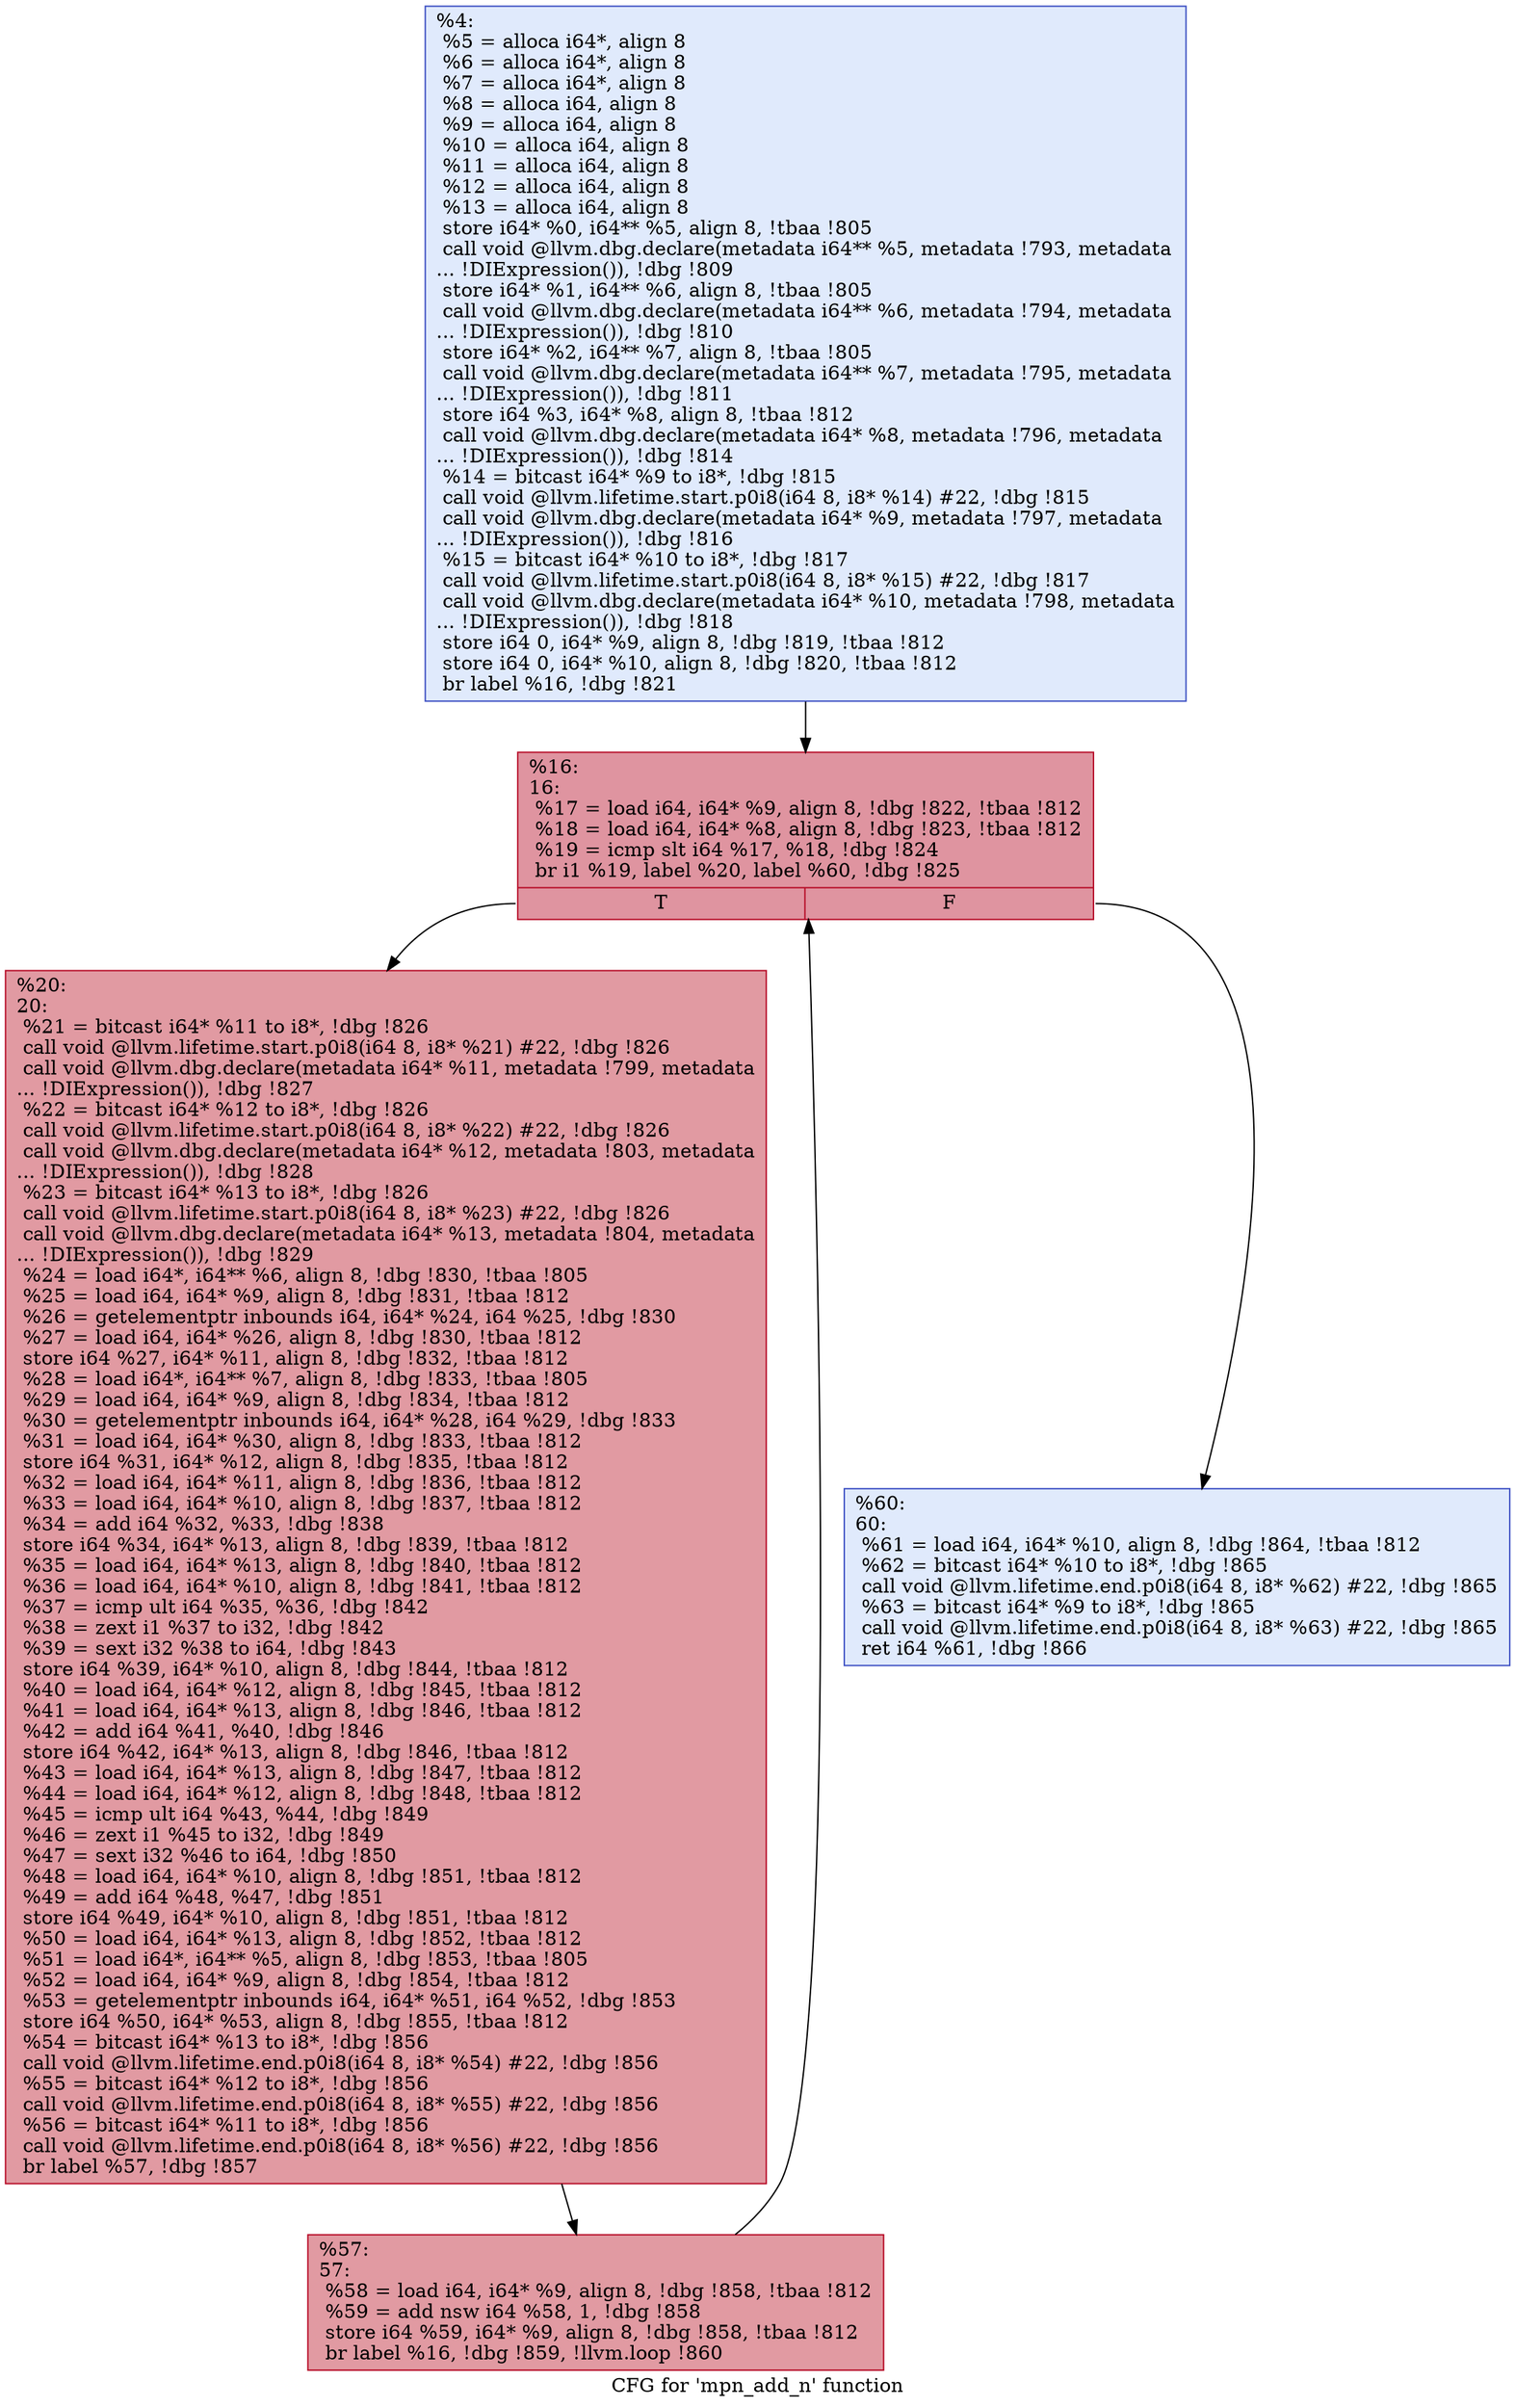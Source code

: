 digraph "CFG for 'mpn_add_n' function" {
	label="CFG for 'mpn_add_n' function";

	Node0x2528d00 [shape=record,color="#3d50c3ff", style=filled, fillcolor="#b9d0f970",label="{%4:\l  %5 = alloca i64*, align 8\l  %6 = alloca i64*, align 8\l  %7 = alloca i64*, align 8\l  %8 = alloca i64, align 8\l  %9 = alloca i64, align 8\l  %10 = alloca i64, align 8\l  %11 = alloca i64, align 8\l  %12 = alloca i64, align 8\l  %13 = alloca i64, align 8\l  store i64* %0, i64** %5, align 8, !tbaa !805\l  call void @llvm.dbg.declare(metadata i64** %5, metadata !793, metadata\l... !DIExpression()), !dbg !809\l  store i64* %1, i64** %6, align 8, !tbaa !805\l  call void @llvm.dbg.declare(metadata i64** %6, metadata !794, metadata\l... !DIExpression()), !dbg !810\l  store i64* %2, i64** %7, align 8, !tbaa !805\l  call void @llvm.dbg.declare(metadata i64** %7, metadata !795, metadata\l... !DIExpression()), !dbg !811\l  store i64 %3, i64* %8, align 8, !tbaa !812\l  call void @llvm.dbg.declare(metadata i64* %8, metadata !796, metadata\l... !DIExpression()), !dbg !814\l  %14 = bitcast i64* %9 to i8*, !dbg !815\l  call void @llvm.lifetime.start.p0i8(i64 8, i8* %14) #22, !dbg !815\l  call void @llvm.dbg.declare(metadata i64* %9, metadata !797, metadata\l... !DIExpression()), !dbg !816\l  %15 = bitcast i64* %10 to i8*, !dbg !817\l  call void @llvm.lifetime.start.p0i8(i64 8, i8* %15) #22, !dbg !817\l  call void @llvm.dbg.declare(metadata i64* %10, metadata !798, metadata\l... !DIExpression()), !dbg !818\l  store i64 0, i64* %9, align 8, !dbg !819, !tbaa !812\l  store i64 0, i64* %10, align 8, !dbg !820, !tbaa !812\l  br label %16, !dbg !821\l}"];
	Node0x2528d00 -> Node0x2528d80;
	Node0x2528d80 [shape=record,color="#b70d28ff", style=filled, fillcolor="#b70d2870",label="{%16:\l16:                                               \l  %17 = load i64, i64* %9, align 8, !dbg !822, !tbaa !812\l  %18 = load i64, i64* %8, align 8, !dbg !823, !tbaa !812\l  %19 = icmp slt i64 %17, %18, !dbg !824\l  br i1 %19, label %20, label %60, !dbg !825\l|{<s0>T|<s1>F}}"];
	Node0x2528d80:s0 -> Node0x2528dd0;
	Node0x2528d80:s1 -> Node0x2528e70;
	Node0x2528dd0 [shape=record,color="#b70d28ff", style=filled, fillcolor="#bb1b2c70",label="{%20:\l20:                                               \l  %21 = bitcast i64* %11 to i8*, !dbg !826\l  call void @llvm.lifetime.start.p0i8(i64 8, i8* %21) #22, !dbg !826\l  call void @llvm.dbg.declare(metadata i64* %11, metadata !799, metadata\l... !DIExpression()), !dbg !827\l  %22 = bitcast i64* %12 to i8*, !dbg !826\l  call void @llvm.lifetime.start.p0i8(i64 8, i8* %22) #22, !dbg !826\l  call void @llvm.dbg.declare(metadata i64* %12, metadata !803, metadata\l... !DIExpression()), !dbg !828\l  %23 = bitcast i64* %13 to i8*, !dbg !826\l  call void @llvm.lifetime.start.p0i8(i64 8, i8* %23) #22, !dbg !826\l  call void @llvm.dbg.declare(metadata i64* %13, metadata !804, metadata\l... !DIExpression()), !dbg !829\l  %24 = load i64*, i64** %6, align 8, !dbg !830, !tbaa !805\l  %25 = load i64, i64* %9, align 8, !dbg !831, !tbaa !812\l  %26 = getelementptr inbounds i64, i64* %24, i64 %25, !dbg !830\l  %27 = load i64, i64* %26, align 8, !dbg !830, !tbaa !812\l  store i64 %27, i64* %11, align 8, !dbg !832, !tbaa !812\l  %28 = load i64*, i64** %7, align 8, !dbg !833, !tbaa !805\l  %29 = load i64, i64* %9, align 8, !dbg !834, !tbaa !812\l  %30 = getelementptr inbounds i64, i64* %28, i64 %29, !dbg !833\l  %31 = load i64, i64* %30, align 8, !dbg !833, !tbaa !812\l  store i64 %31, i64* %12, align 8, !dbg !835, !tbaa !812\l  %32 = load i64, i64* %11, align 8, !dbg !836, !tbaa !812\l  %33 = load i64, i64* %10, align 8, !dbg !837, !tbaa !812\l  %34 = add i64 %32, %33, !dbg !838\l  store i64 %34, i64* %13, align 8, !dbg !839, !tbaa !812\l  %35 = load i64, i64* %13, align 8, !dbg !840, !tbaa !812\l  %36 = load i64, i64* %10, align 8, !dbg !841, !tbaa !812\l  %37 = icmp ult i64 %35, %36, !dbg !842\l  %38 = zext i1 %37 to i32, !dbg !842\l  %39 = sext i32 %38 to i64, !dbg !843\l  store i64 %39, i64* %10, align 8, !dbg !844, !tbaa !812\l  %40 = load i64, i64* %12, align 8, !dbg !845, !tbaa !812\l  %41 = load i64, i64* %13, align 8, !dbg !846, !tbaa !812\l  %42 = add i64 %41, %40, !dbg !846\l  store i64 %42, i64* %13, align 8, !dbg !846, !tbaa !812\l  %43 = load i64, i64* %13, align 8, !dbg !847, !tbaa !812\l  %44 = load i64, i64* %12, align 8, !dbg !848, !tbaa !812\l  %45 = icmp ult i64 %43, %44, !dbg !849\l  %46 = zext i1 %45 to i32, !dbg !849\l  %47 = sext i32 %46 to i64, !dbg !850\l  %48 = load i64, i64* %10, align 8, !dbg !851, !tbaa !812\l  %49 = add i64 %48, %47, !dbg !851\l  store i64 %49, i64* %10, align 8, !dbg !851, !tbaa !812\l  %50 = load i64, i64* %13, align 8, !dbg !852, !tbaa !812\l  %51 = load i64*, i64** %5, align 8, !dbg !853, !tbaa !805\l  %52 = load i64, i64* %9, align 8, !dbg !854, !tbaa !812\l  %53 = getelementptr inbounds i64, i64* %51, i64 %52, !dbg !853\l  store i64 %50, i64* %53, align 8, !dbg !855, !tbaa !812\l  %54 = bitcast i64* %13 to i8*, !dbg !856\l  call void @llvm.lifetime.end.p0i8(i64 8, i8* %54) #22, !dbg !856\l  %55 = bitcast i64* %12 to i8*, !dbg !856\l  call void @llvm.lifetime.end.p0i8(i64 8, i8* %55) #22, !dbg !856\l  %56 = bitcast i64* %11 to i8*, !dbg !856\l  call void @llvm.lifetime.end.p0i8(i64 8, i8* %56) #22, !dbg !856\l  br label %57, !dbg !857\l}"];
	Node0x2528dd0 -> Node0x2528e20;
	Node0x2528e20 [shape=record,color="#b70d28ff", style=filled, fillcolor="#bb1b2c70",label="{%57:\l57:                                               \l  %58 = load i64, i64* %9, align 8, !dbg !858, !tbaa !812\l  %59 = add nsw i64 %58, 1, !dbg !858\l  store i64 %59, i64* %9, align 8, !dbg !858, !tbaa !812\l  br label %16, !dbg !859, !llvm.loop !860\l}"];
	Node0x2528e20 -> Node0x2528d80;
	Node0x2528e70 [shape=record,color="#3d50c3ff", style=filled, fillcolor="#b9d0f970",label="{%60:\l60:                                               \l  %61 = load i64, i64* %10, align 8, !dbg !864, !tbaa !812\l  %62 = bitcast i64* %10 to i8*, !dbg !865\l  call void @llvm.lifetime.end.p0i8(i64 8, i8* %62) #22, !dbg !865\l  %63 = bitcast i64* %9 to i8*, !dbg !865\l  call void @llvm.lifetime.end.p0i8(i64 8, i8* %63) #22, !dbg !865\l  ret i64 %61, !dbg !866\l}"];
}
